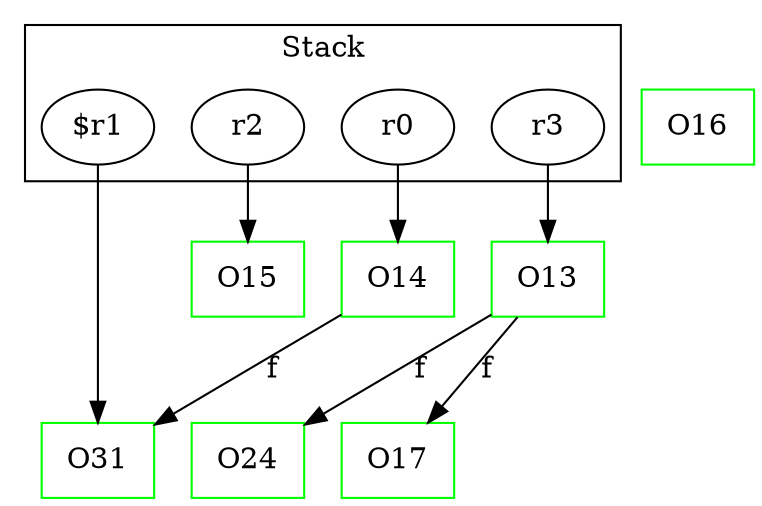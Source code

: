digraph sample {
  rankDir="LR";
  subgraph cluster_0 {
    label="Stack"
    "$r1"; "r2"; "r0"; "r3"; 
  }
  "$r1" -> { O31 };
  "r2" -> { O15 };
  "r0" -> { O14 };
  "r3" -> { O13 };
  O13[shape=box];
  O24[shape=box];
  O15[shape=box];
  O14[shape=box];
  O17[shape=box];
  O16[shape=box];
  O31[shape=box];
  O13 -> O24[label="f", weight="0.2"]
  O13 -> O17[label="f", weight="0.2"]
  O14 -> O31[label="f", weight="0.2"]
  O13[color="green"];
  O24[color="green"];
  O15[color="green"];
  O14[color="green"];
  O17[color="green"];
  O16[color="green"];
  O31[color="green"];
}
